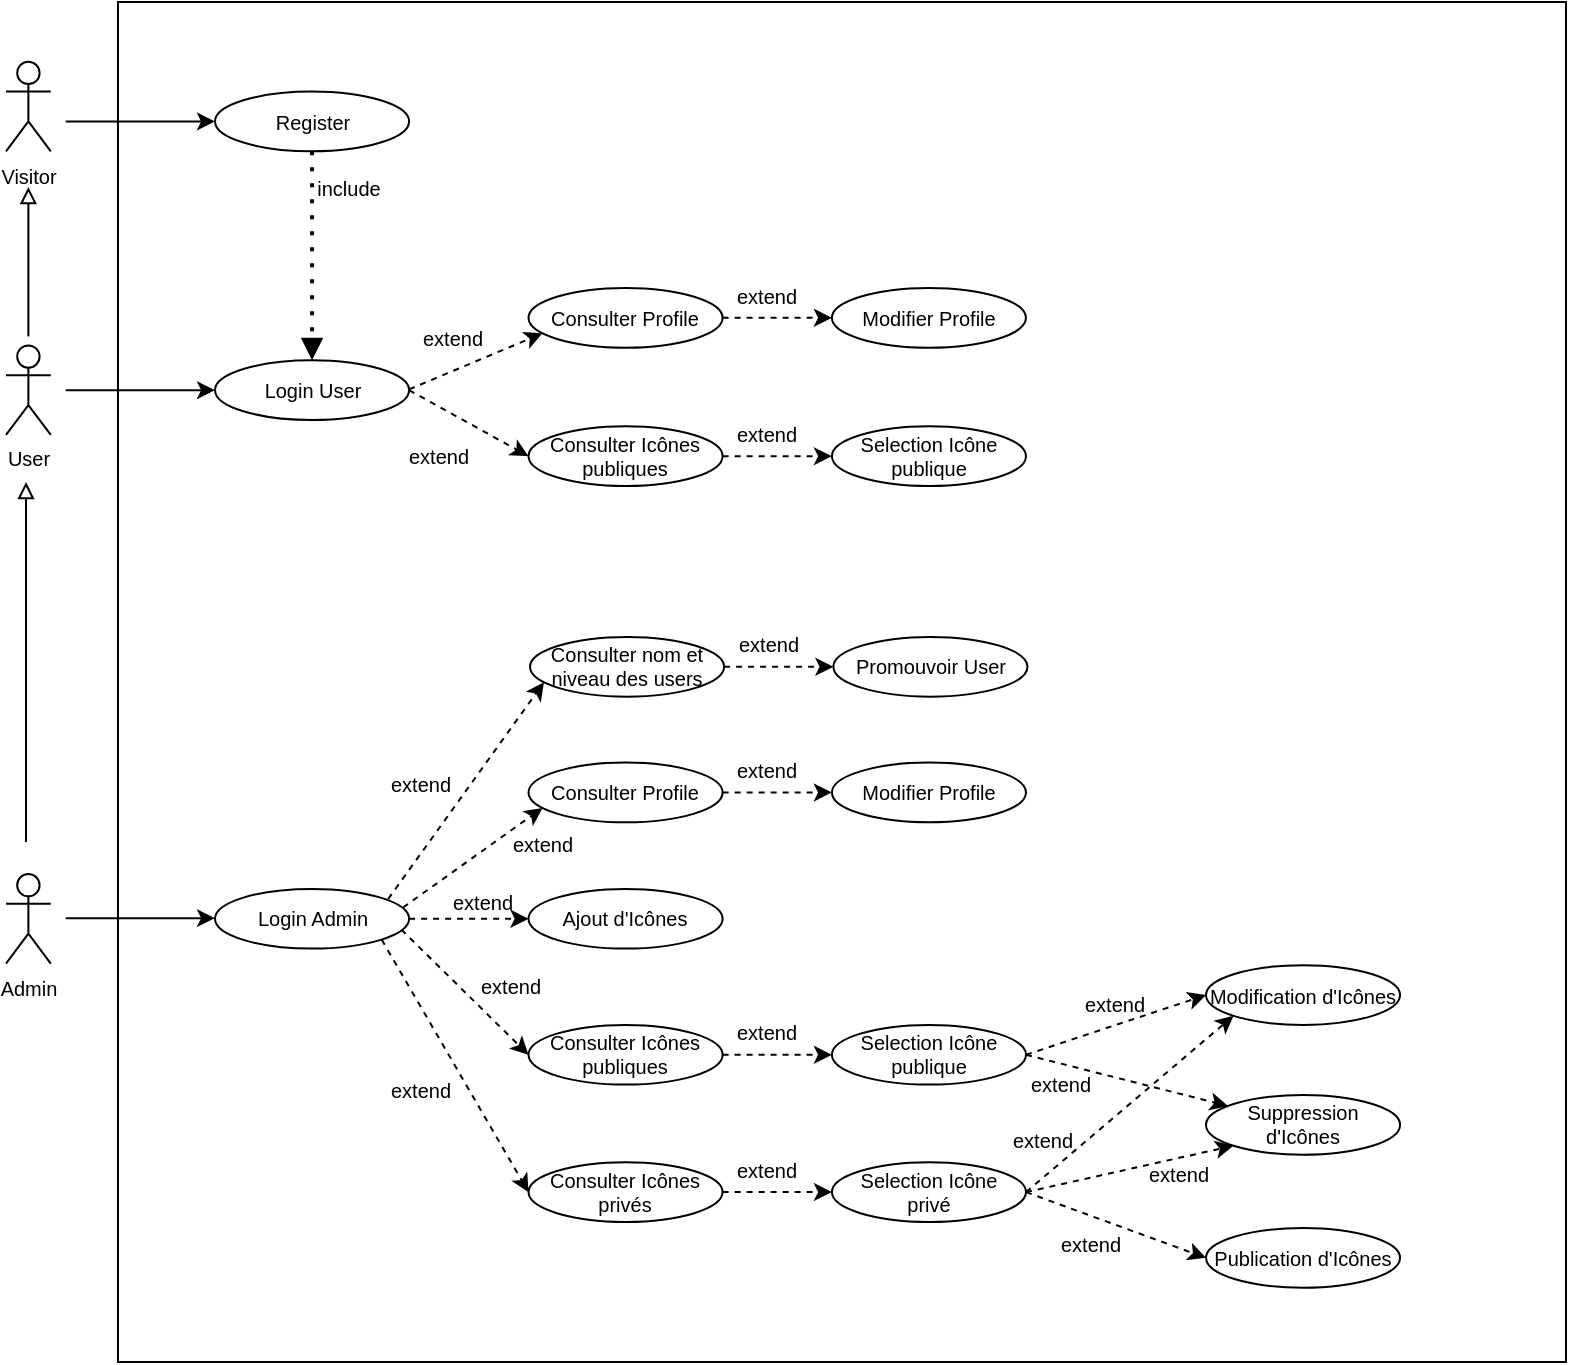 <mxfile>
    <diagram id="YHrgM4Byc39rj-TIG2Ri" name="Page-1">
        <mxGraphModel dx="921" dy="447" grid="1" gridSize="10" guides="1" tooltips="1" connect="1" arrows="1" fold="1" page="1" pageScale="1" pageWidth="850" pageHeight="1100" math="0" shadow="0">
            <root>
                <mxCell id="0"/>
                <mxCell id="1" parent="0"/>
                <mxCell id="2" value="" style="rounded=0;whiteSpace=wrap;html=1;fontSize=10;" parent="1" vertex="1">
                    <mxGeometry x="115.99" y="20" width="724.01" height="680" as="geometry"/>
                </mxCell>
                <mxCell id="3" value="Visitor" style="shape=umlActor;verticalLabelPosition=bottom;verticalAlign=top;html=1;outlineConnect=0;fontSize=10;" parent="1" vertex="1">
                    <mxGeometry x="60" y="49.859" width="22.394" height="44.789" as="geometry"/>
                </mxCell>
                <mxCell id="4" value="User" style="shape=umlActor;verticalLabelPosition=bottom;verticalAlign=top;html=1;outlineConnect=0;fontSize=10;" parent="1" vertex="1">
                    <mxGeometry x="60" y="191.69" width="22.394" height="44.789" as="geometry"/>
                </mxCell>
                <mxCell id="5" value="Admin" style="shape=umlActor;verticalLabelPosition=bottom;verticalAlign=top;html=1;outlineConnect=0;fontSize=10;" parent="1" vertex="1">
                    <mxGeometry x="60" y="455.986" width="22.394" height="44.789" as="geometry"/>
                </mxCell>
                <mxCell id="6" value="Register" style="ellipse;whiteSpace=wrap;html=1;fontSize=10;" parent="1" vertex="1">
                    <mxGeometry x="164.507" y="64.789" width="97.042" height="29.859" as="geometry"/>
                </mxCell>
                <mxCell id="7" value="Login User" style="ellipse;whiteSpace=wrap;html=1;fontSize=10;" parent="1" vertex="1">
                    <mxGeometry x="164.507" y="199.155" width="97.042" height="29.859" as="geometry"/>
                </mxCell>
                <mxCell id="8" value="Consulter Icônes publiques" style="ellipse;whiteSpace=wrap;html=1;fontSize=10;" parent="1" vertex="1">
                    <mxGeometry x="321.268" y="232.155" width="97.042" height="29.859" as="geometry"/>
                </mxCell>
                <mxCell id="9" value="Ajout d'Icônes" style="ellipse;whiteSpace=wrap;html=1;fontSize=10;" parent="1" vertex="1">
                    <mxGeometry x="321.258" y="463.448" width="97.042" height="29.859" as="geometry"/>
                </mxCell>
                <mxCell id="10" value="Modification d'Icônes" style="ellipse;whiteSpace=wrap;html=1;fontSize=10;" parent="1" vertex="1">
                    <mxGeometry x="659.998" y="501.592" width="97.042" height="29.859" as="geometry"/>
                </mxCell>
                <mxCell id="11" value="Publication d'Icônes" style="ellipse;whiteSpace=wrap;html=1;fontSize=10;" parent="1" vertex="1">
                    <mxGeometry x="659.998" y="633.003" width="97.042" height="29.859" as="geometry"/>
                </mxCell>
                <mxCell id="12" value="" style="endArrow=block;html=1;endFill=0;fontSize=10;" parent="1" edge="1">
                    <mxGeometry width="50" height="50" relative="1" as="geometry">
                        <mxPoint x="70" y="440" as="sourcePoint"/>
                        <mxPoint x="70" y="260" as="targetPoint"/>
                    </mxGeometry>
                </mxCell>
                <mxCell id="13" value="" style="endArrow=block;html=1;endFill=0;fontSize=10;" parent="1" edge="1">
                    <mxGeometry width="50" height="50" relative="1" as="geometry">
                        <mxPoint x="71.197" y="187.211" as="sourcePoint"/>
                        <mxPoint x="71.197" y="112.563" as="targetPoint"/>
                    </mxGeometry>
                </mxCell>
                <mxCell id="14" value="" style="endArrow=classic;html=1;entryX=0;entryY=0.5;entryDx=0;entryDy=0;fontSize=10;" parent="1" target="6" edge="1">
                    <mxGeometry width="50" height="50" relative="1" as="geometry">
                        <mxPoint x="89.859" y="79.718" as="sourcePoint"/>
                        <mxPoint x="306.339" y="169.296" as="targetPoint"/>
                    </mxGeometry>
                </mxCell>
                <mxCell id="15" value="" style="endArrow=classic;html=1;entryX=0;entryY=0.5;entryDx=0;entryDy=0;fontSize=10;" parent="1" target="7" edge="1">
                    <mxGeometry width="50" height="50" relative="1" as="geometry">
                        <mxPoint x="89.859" y="214.085" as="sourcePoint"/>
                        <mxPoint x="171.972" y="87.183" as="targetPoint"/>
                    </mxGeometry>
                </mxCell>
                <mxCell id="16" value="" style="endArrow=classic;html=1;entryX=0;entryY=0.5;entryDx=0;entryDy=0;exitX=1;exitY=0.5;exitDx=0;exitDy=0;dashed=1;fontSize=10;" parent="1" source="7" target="8" edge="1">
                    <mxGeometry width="50" height="50" relative="1" as="geometry">
                        <mxPoint x="89.859" y="214.085" as="sourcePoint"/>
                        <mxPoint x="171.972" y="199.155" as="targetPoint"/>
                    </mxGeometry>
                </mxCell>
                <mxCell id="18" value="" style="endArrow=classic;html=1;entryX=0;entryY=0.5;entryDx=0;entryDy=0;exitX=1;exitY=0.5;exitDx=0;exitDy=0;dashed=1;fontSize=10;" parent="1" source="47" target="64" edge="1">
                    <mxGeometry width="50" height="50" relative="1" as="geometry">
                        <mxPoint x="89.859" y="546.38" as="sourcePoint"/>
                        <mxPoint x="171.972" y="531.451" as="targetPoint"/>
                    </mxGeometry>
                </mxCell>
                <mxCell id="19" value="" style="endArrow=classic;html=1;entryX=0;entryY=0.5;entryDx=0;entryDy=0;dashed=1;exitX=1;exitY=0.5;exitDx=0;exitDy=0;fontSize=10;" parent="1" source="65" target="11" edge="1">
                    <mxGeometry width="50" height="50" relative="1" as="geometry">
                        <mxPoint x="395.916" y="546.38" as="sourcePoint"/>
                        <mxPoint x="179.437" y="538.915" as="targetPoint"/>
                    </mxGeometry>
                </mxCell>
                <mxCell id="24" value="" style="endArrow=block;dashed=1;html=1;dashPattern=1 3;strokeWidth=2;entryX=0.5;entryY=0;entryDx=0;entryDy=0;exitX=0.5;exitY=1;exitDx=0;exitDy=0;endFill=1;fontSize=10;" parent="1" source="6" target="7" edge="1">
                    <mxGeometry width="50" height="50" relative="1" as="geometry">
                        <mxPoint x="213.029" y="102.113" as="sourcePoint"/>
                        <mxPoint x="295.141" y="169.296" as="targetPoint"/>
                    </mxGeometry>
                </mxCell>
                <mxCell id="26" value="include" style="text;strokeColor=none;align=center;fillColor=none;html=1;verticalAlign=middle;whiteSpace=wrap;rounded=0;fontSize=10;" parent="1" vertex="1">
                    <mxGeometry x="209.296" y="102.113" width="44.789" height="22.394" as="geometry"/>
                </mxCell>
                <mxCell id="31" value="Suppression d'Icônes" style="ellipse;whiteSpace=wrap;html=1;fontSize=10;" parent="1" vertex="1">
                    <mxGeometry x="659.998" y="566.535" width="97.042" height="29.859" as="geometry"/>
                </mxCell>
                <mxCell id="32" value="" style="endArrow=classic;html=1;dashed=1;exitX=1;exitY=0.5;exitDx=0;exitDy=0;fontSize=10;" parent="1" source="64" target="31" edge="1">
                    <mxGeometry width="50" height="50" relative="1" as="geometry">
                        <mxPoint x="395.916" y="509.056" as="sourcePoint"/>
                        <mxPoint x="306.339" y="613.563" as="targetPoint"/>
                    </mxGeometry>
                </mxCell>
                <mxCell id="35" value="Login Admin" style="ellipse;whiteSpace=wrap;html=1;fontSize=10;" parent="1" vertex="1">
                    <mxGeometry x="164.507" y="463.451" width="97.042" height="29.859" as="geometry"/>
                </mxCell>
                <mxCell id="36" value="" style="endArrow=classic;html=1;entryX=0;entryY=0.5;entryDx=0;entryDy=0;fontSize=10;" parent="1" edge="1">
                    <mxGeometry width="50" height="50" relative="1" as="geometry">
                        <mxPoint x="89.859" y="478.067" as="sourcePoint"/>
                        <mxPoint x="164.507" y="478.067" as="targetPoint"/>
                    </mxGeometry>
                </mxCell>
                <mxCell id="39" value="extend" style="text;strokeColor=none;align=center;fillColor=none;html=1;verticalAlign=middle;whiteSpace=wrap;rounded=0;fontSize=10;" parent="1" vertex="1">
                    <mxGeometry x="254.085" y="235.88" width="44.789" height="22.394" as="geometry"/>
                </mxCell>
                <mxCell id="40" value="extend" style="text;strokeColor=none;align=center;fillColor=none;html=1;verticalAlign=middle;whiteSpace=wrap;rounded=0;fontSize=10;" parent="1" vertex="1">
                    <mxGeometry x="290.003" y="500.771" width="44.789" height="22.394" as="geometry"/>
                </mxCell>
                <mxCell id="47" value="Consulter Icônes publiques" style="ellipse;whiteSpace=wrap;html=1;fontSize=10;" parent="1" vertex="1">
                    <mxGeometry x="321.264" y="531.451" width="97.042" height="29.859" as="geometry"/>
                </mxCell>
                <mxCell id="48" value="" style="endArrow=classic;html=1;entryX=0;entryY=0.5;entryDx=0;entryDy=0;dashed=1;fontSize=10;exitX=0.96;exitY=0.681;exitDx=0;exitDy=0;exitPerimeter=0;" parent="1" target="47" edge="1" source="35">
                    <mxGeometry width="50" height="50" relative="1" as="geometry">
                        <mxPoint x="261.55" y="478.38" as="sourcePoint"/>
                        <mxPoint x="298.874" y="538.099" as="targetPoint"/>
                    </mxGeometry>
                </mxCell>
                <mxCell id="49" value="" style="endArrow=classic;html=1;entryX=0;entryY=0.5;entryDx=0;entryDy=0;exitX=1;exitY=0.5;exitDx=0;exitDy=0;dashed=1;fontSize=10;" parent="1" source="35" target="9" edge="1">
                    <mxGeometry width="50" height="50" relative="1" as="geometry">
                        <mxPoint x="276.479" y="493.31" as="sourcePoint"/>
                        <mxPoint x="306.339" y="545.563" as="targetPoint"/>
                    </mxGeometry>
                </mxCell>
                <mxCell id="51" value="extend" style="text;strokeColor=none;align=center;fillColor=none;html=1;verticalAlign=middle;whiteSpace=wrap;rounded=0;fontSize=10;" parent="1" vertex="1">
                    <mxGeometry x="276.475" y="458.984" width="44.789" height="22.394" as="geometry"/>
                </mxCell>
                <mxCell id="53" value="extend" style="text;strokeColor=none;align=center;fillColor=none;html=1;verticalAlign=middle;whiteSpace=wrap;rounded=0;fontSize=10;" parent="1" vertex="1">
                    <mxGeometry x="418.303" y="592.999" width="44.789" height="22.394" as="geometry"/>
                </mxCell>
                <mxCell id="54" value="extend" style="text;strokeColor=none;align=center;fillColor=none;html=1;verticalAlign=middle;whiteSpace=wrap;rounded=0;fontSize=10;" parent="1" vertex="1">
                    <mxGeometry x="565.003" y="550.14" width="44.789" height="22.394" as="geometry"/>
                </mxCell>
                <mxCell id="55" value="extend" style="text;strokeColor=none;align=center;fillColor=none;html=1;verticalAlign=middle;whiteSpace=wrap;rounded=0;fontSize=10;" parent="1" vertex="1">
                    <mxGeometry x="556.006" y="577.728" width="44.789" height="22.394" as="geometry"/>
                </mxCell>
                <mxCell id="56" value="Consulter Icônes &lt;br style=&quot;font-size: 10px;&quot;&gt;privés" style="ellipse;whiteSpace=wrap;html=1;fontSize=10;" parent="1" vertex="1">
                    <mxGeometry x="321.264" y="600.124" width="97.042" height="29.859" as="geometry"/>
                </mxCell>
                <mxCell id="57" value="" style="endArrow=classic;html=1;entryX=0;entryY=0.5;entryDx=0;entryDy=0;dashed=1;exitX=1;exitY=1;exitDx=0;exitDy=0;fontSize=10;" parent="1" source="35" target="56" edge="1">
                    <mxGeometry width="50" height="50" relative="1" as="geometry">
                        <mxPoint x="269.015" y="485.845" as="sourcePoint"/>
                        <mxPoint x="306.339" y="485.845" as="targetPoint"/>
                    </mxGeometry>
                </mxCell>
                <mxCell id="58" value="extend" style="text;strokeColor=none;align=center;fillColor=none;html=1;verticalAlign=middle;whiteSpace=wrap;rounded=0;fontSize=10;" parent="1" vertex="1">
                    <mxGeometry x="245.211" y="553.139" width="44.789" height="22.394" as="geometry"/>
                </mxCell>
                <mxCell id="59" value="" style="endArrow=classic;html=1;dashed=1;entryX=0;entryY=0.5;entryDx=0;entryDy=0;fontSize=10;exitX=1;exitY=0.5;exitDx=0;exitDy=0;" parent="1" source="64" target="10" edge="1">
                    <mxGeometry width="50" height="50" relative="1" as="geometry">
                        <mxPoint x="389.169" y="543.288" as="sourcePoint"/>
                        <mxPoint x="530.283" y="523.986" as="targetPoint"/>
                    </mxGeometry>
                </mxCell>
                <mxCell id="60" value="extend" style="text;strokeColor=none;align=center;fillColor=none;html=1;verticalAlign=middle;whiteSpace=wrap;rounded=0;fontSize=10;" parent="1" vertex="1">
                    <mxGeometry x="418.306" y="523.99" width="44.789" height="22.394" as="geometry"/>
                </mxCell>
                <mxCell id="61" value="" style="endArrow=classic;html=1;dashed=1;entryX=0;entryY=0.5;entryDx=0;entryDy=0;exitX=1;exitY=0.5;exitDx=0;exitDy=0;fontSize=10;" parent="1" source="56" target="65" edge="1">
                    <mxGeometry width="50" height="50" relative="1" as="geometry">
                        <mxPoint x="385.686" y="594.569" as="sourcePoint"/>
                        <mxPoint x="544.494" y="534.543" as="targetPoint"/>
                    </mxGeometry>
                </mxCell>
                <mxCell id="62" value="extend" style="text;strokeColor=none;align=center;fillColor=none;html=1;verticalAlign=middle;whiteSpace=wrap;rounded=0;fontSize=10;" parent="1" vertex="1">
                    <mxGeometry x="592.208" y="509.552" width="44.789" height="22.394" as="geometry"/>
                </mxCell>
                <mxCell id="64" value="Selection Icône publique" style="ellipse;whiteSpace=wrap;html=1;fontSize=10;" parent="1" vertex="1">
                    <mxGeometry x="472.964" y="531.451" width="97.042" height="29.859" as="geometry"/>
                </mxCell>
                <mxCell id="65" value="Selection Icône&lt;br style=&quot;font-size: 10px;&quot;&gt;privé" style="ellipse;whiteSpace=wrap;html=1;fontSize=10;" parent="1" vertex="1">
                    <mxGeometry x="472.964" y="600.124" width="97.042" height="29.859" as="geometry"/>
                </mxCell>
                <mxCell id="66" value="" style="endArrow=classic;html=1;dashed=1;entryX=0;entryY=1;entryDx=0;entryDy=0;fontSize=10;exitX=1;exitY=0.5;exitDx=0;exitDy=0;" parent="1" source="65" target="10" edge="1">
                    <mxGeometry width="50" height="50" relative="1" as="geometry">
                        <mxPoint x="580.006" y="556.38" as="sourcePoint"/>
                        <mxPoint x="669.998" y="526.521" as="targetPoint"/>
                    </mxGeometry>
                </mxCell>
                <mxCell id="67" value="" style="endArrow=classic;html=1;dashed=1;entryX=0;entryY=1;entryDx=0;entryDy=0;fontSize=10;exitX=1;exitY=0.5;exitDx=0;exitDy=0;" parent="1" source="65" target="31" edge="1">
                    <mxGeometry width="50" height="50" relative="1" as="geometry">
                        <mxPoint x="580.006" y="625.054" as="sourcePoint"/>
                        <mxPoint x="683.778" y="536.943" as="targetPoint"/>
                    </mxGeometry>
                </mxCell>
                <mxCell id="68" value="extend" style="text;strokeColor=none;align=center;fillColor=none;html=1;verticalAlign=middle;whiteSpace=wrap;rounded=0;fontSize=10;" parent="1" vertex="1">
                    <mxGeometry x="624.006" y="594.728" width="44.789" height="22.394" as="geometry"/>
                </mxCell>
                <mxCell id="69" value="extend" style="text;strokeColor=none;align=center;fillColor=none;html=1;verticalAlign=middle;whiteSpace=wrap;rounded=0;fontSize=10;" parent="1" vertex="1">
                    <mxGeometry x="579.998" y="629.982" width="44.789" height="22.394" as="geometry"/>
                </mxCell>
                <mxCell id="70" value="" style="endArrow=classic;html=1;entryX=0;entryY=0.5;entryDx=0;entryDy=0;dashed=1;fontSize=10;" edge="1" parent="1" target="72" source="8">
                    <mxGeometry width="50" height="50" relative="1" as="geometry">
                        <mxPoint x="418.306" y="247.08" as="sourcePoint"/>
                        <mxPoint x="171.972" y="232.151" as="targetPoint"/>
                    </mxGeometry>
                </mxCell>
                <mxCell id="71" value="extend" style="text;strokeColor=none;align=center;fillColor=none;html=1;verticalAlign=middle;whiteSpace=wrap;rounded=0;fontSize=10;" vertex="1" parent="1">
                    <mxGeometry x="418.306" y="224.69" width="44.789" height="22.394" as="geometry"/>
                </mxCell>
                <mxCell id="72" value="Selection Icône publique" style="ellipse;whiteSpace=wrap;html=1;fontSize=10;" vertex="1" parent="1">
                    <mxGeometry x="472.964" y="232.151" width="97.042" height="29.859" as="geometry"/>
                </mxCell>
                <mxCell id="73" value="Consulter Profile" style="ellipse;whiteSpace=wrap;html=1;fontSize=10;" vertex="1" parent="1">
                    <mxGeometry x="321.258" y="163.005" width="97.042" height="29.859" as="geometry"/>
                </mxCell>
                <mxCell id="74" value="" style="endArrow=classic;html=1;entryX=0.072;entryY=0.759;entryDx=0;entryDy=0;exitX=1;exitY=0.5;exitDx=0;exitDy=0;dashed=1;fontSize=10;entryPerimeter=0;" edge="1" parent="1" target="73">
                    <mxGeometry width="50" height="50" relative="1" as="geometry">
                        <mxPoint x="261.55" y="213.685" as="sourcePoint"/>
                        <mxPoint x="321.268" y="213.685" as="targetPoint"/>
                    </mxGeometry>
                </mxCell>
                <mxCell id="75" value="extend" style="text;strokeColor=none;align=center;fillColor=none;html=1;verticalAlign=middle;whiteSpace=wrap;rounded=0;fontSize=10;" vertex="1" parent="1">
                    <mxGeometry x="260.805" y="176.76" width="44.789" height="22.394" as="geometry"/>
                </mxCell>
                <mxCell id="76" value="" style="endArrow=classic;html=1;entryX=0;entryY=0.5;entryDx=0;entryDy=0;dashed=1;fontSize=10;" edge="1" parent="1" target="78" source="73">
                    <mxGeometry width="50" height="50" relative="1" as="geometry">
                        <mxPoint x="418.301" y="177.935" as="sourcePoint"/>
                        <mxPoint x="171.962" y="163.001" as="targetPoint"/>
                    </mxGeometry>
                </mxCell>
                <mxCell id="77" value="extend" style="text;strokeColor=none;align=center;fillColor=none;html=1;verticalAlign=middle;whiteSpace=wrap;rounded=0;fontSize=10;" vertex="1" parent="1">
                    <mxGeometry x="418.296" y="155.54" width="44.789" height="22.394" as="geometry"/>
                </mxCell>
                <mxCell id="78" value="Modifier Profile" style="ellipse;whiteSpace=wrap;html=1;fontSize=10;" vertex="1" parent="1">
                    <mxGeometry x="472.954" y="163.001" width="97.042" height="29.859" as="geometry"/>
                </mxCell>
                <mxCell id="79" value="Consulter Profile" style="ellipse;whiteSpace=wrap;html=1;fontSize=10;" vertex="1" parent="1">
                    <mxGeometry x="321.268" y="400.305" width="97.042" height="29.859" as="geometry"/>
                </mxCell>
                <mxCell id="80" value="" style="endArrow=classic;html=1;entryX=0.072;entryY=0.759;entryDx=0;entryDy=0;exitX=0.969;exitY=0.311;exitDx=0;exitDy=0;dashed=1;fontSize=10;entryPerimeter=0;exitPerimeter=0;" edge="1" parent="1" target="79" source="35">
                    <mxGeometry width="50" height="50" relative="1" as="geometry">
                        <mxPoint x="261.56" y="450.985" as="sourcePoint"/>
                        <mxPoint x="321.278" y="450.985" as="targetPoint"/>
                    </mxGeometry>
                </mxCell>
                <mxCell id="81" value="extend" style="text;strokeColor=none;align=center;fillColor=none;html=1;verticalAlign=middle;whiteSpace=wrap;rounded=0;fontSize=10;" vertex="1" parent="1">
                    <mxGeometry x="305.595" y="430.16" width="44.789" height="22.394" as="geometry"/>
                </mxCell>
                <mxCell id="82" value="" style="endArrow=classic;html=1;entryX=0;entryY=0.5;entryDx=0;entryDy=0;dashed=1;fontSize=10;" edge="1" parent="1" source="79" target="84">
                    <mxGeometry width="50" height="50" relative="1" as="geometry">
                        <mxPoint x="418.311" y="415.235" as="sourcePoint"/>
                        <mxPoint x="171.972" y="400.301" as="targetPoint"/>
                    </mxGeometry>
                </mxCell>
                <mxCell id="83" value="extend" style="text;strokeColor=none;align=center;fillColor=none;html=1;verticalAlign=middle;whiteSpace=wrap;rounded=0;fontSize=10;" vertex="1" parent="1">
                    <mxGeometry x="418.306" y="392.84" width="44.789" height="22.394" as="geometry"/>
                </mxCell>
                <mxCell id="84" value="Modifier Profile" style="ellipse;whiteSpace=wrap;html=1;fontSize=10;" vertex="1" parent="1">
                    <mxGeometry x="472.964" y="400.301" width="97.042" height="29.859" as="geometry"/>
                </mxCell>
                <mxCell id="85" value="Consulter nom et niveau des users" style="ellipse;whiteSpace=wrap;html=1;fontSize=10;" vertex="1" parent="1">
                    <mxGeometry x="322.008" y="337.465" width="97.042" height="29.859" as="geometry"/>
                </mxCell>
                <mxCell id="86" value="" style="endArrow=classic;html=1;entryX=0.072;entryY=0.759;entryDx=0;entryDy=0;exitX=0.892;exitY=0.17;exitDx=0;exitDy=0;dashed=1;fontSize=10;entryPerimeter=0;exitPerimeter=0;" edge="1" parent="1" target="85" source="35">
                    <mxGeometry width="50" height="50" relative="1" as="geometry">
                        <mxPoint x="262.3" y="388.145" as="sourcePoint"/>
                        <mxPoint x="322.018" y="388.145" as="targetPoint"/>
                    </mxGeometry>
                </mxCell>
                <mxCell id="87" value="extend" style="text;strokeColor=none;align=center;fillColor=none;html=1;verticalAlign=middle;whiteSpace=wrap;rounded=0;fontSize=10;" vertex="1" parent="1">
                    <mxGeometry x="245.215" y="400.3" width="44.789" height="22.394" as="geometry"/>
                </mxCell>
                <mxCell id="88" value="" style="endArrow=classic;html=1;entryX=0;entryY=0.5;entryDx=0;entryDy=0;dashed=1;fontSize=10;" edge="1" parent="1" source="85" target="90">
                    <mxGeometry width="50" height="50" relative="1" as="geometry">
                        <mxPoint x="419.051" y="352.395" as="sourcePoint"/>
                        <mxPoint x="172.712" y="337.461" as="targetPoint"/>
                    </mxGeometry>
                </mxCell>
                <mxCell id="89" value="extend" style="text;strokeColor=none;align=center;fillColor=none;html=1;verticalAlign=middle;whiteSpace=wrap;rounded=0;fontSize=10;" vertex="1" parent="1">
                    <mxGeometry x="419.046" y="330.0" width="44.789" height="22.394" as="geometry"/>
                </mxCell>
                <mxCell id="90" value="Promouvoir User" style="ellipse;whiteSpace=wrap;html=1;fontSize=10;" vertex="1" parent="1">
                    <mxGeometry x="473.704" y="337.461" width="97.042" height="29.859" as="geometry"/>
                </mxCell>
            </root>
        </mxGraphModel>
    </diagram>
</mxfile>